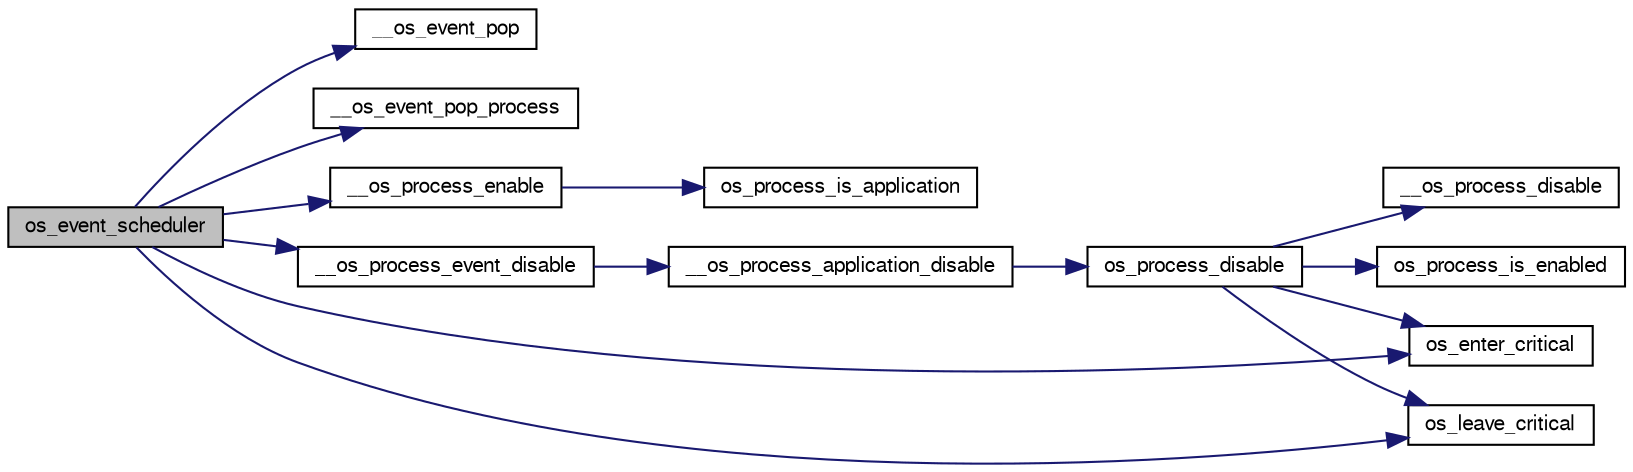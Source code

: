 digraph G
{
  edge [fontname="FreeSans",fontsize="10",labelfontname="FreeSans",labelfontsize="10"];
  node [fontname="FreeSans",fontsize="10",shape=record];
  rankdir=LR;
  Node1 [label="os_event_scheduler",height=0.2,width=0.4,color="black", fillcolor="grey75", style="filled" fontcolor="black"];
  Node1 -> Node2 [color="midnightblue",fontsize="10",style="solid",fontname="FreeSans"];
  Node2 [label="__os_event_pop",height=0.2,width=0.4,color="black", fillcolor="white", style="filled",URL="$os__event_8c.html#acff13c8a0d6d97ae1629992028988138"];
  Node1 -> Node3 [color="midnightblue",fontsize="10",style="solid",fontname="FreeSans"];
  Node3 [label="__os_event_pop_process",height=0.2,width=0.4,color="black", fillcolor="white", style="filled",URL="$os__event_8c.html#aeb89fa98c2946542c80faec3b2411ade"];
  Node1 -> Node4 [color="midnightblue",fontsize="10",style="solid",fontname="FreeSans"];
  Node4 [label="__os_process_enable",height=0.2,width=0.4,color="black", fillcolor="white", style="filled",URL="$group__group__os__internal__api.html#gadbbc7ac6ede447e46f3abd0b43cf7279"];
  Node4 -> Node5 [color="midnightblue",fontsize="10",style="solid",fontname="FreeSans"];
  Node5 [label="os_process_is_application",height=0.2,width=0.4,color="black", fillcolor="white", style="filled",URL="$group__group__os__public__api.html#gaa2a70f2f4c0f8d7ebbb5589b2c5bce7f",tooltip="Check if a process is the application process."];
  Node1 -> Node6 [color="midnightblue",fontsize="10",style="solid",fontname="FreeSans"];
  Node6 [label="__os_process_event_disable",height=0.2,width=0.4,color="black", fillcolor="white", style="filled",URL="$group__group__os__internal__api.html#gac27975b4e6ef88d40949d7aedca64ad1",tooltip="Enable the event process If the event process is enabled, the application process will be disabled as..."];
  Node6 -> Node7 [color="midnightblue",fontsize="10",style="solid",fontname="FreeSans"];
  Node7 [label="__os_process_application_disable",height=0.2,width=0.4,color="black", fillcolor="white", style="filled",URL="$group__group__os__internal__api.html#ga9cac795e0d66983e9185e28d6349d8fd",tooltip="Disable the application process."];
  Node7 -> Node8 [color="midnightblue",fontsize="10",style="solid",fontname="FreeSans"];
  Node8 [label="os_process_disable",height=0.2,width=0.4,color="black", fillcolor="white", style="filled",URL="$group__group__os__public__api.html#gaf292791f2fa4380d7ad6069f1e206f9f",tooltip="Disable the execution of a process."];
  Node8 -> Node9 [color="midnightblue",fontsize="10",style="solid",fontname="FreeSans"];
  Node9 [label="__os_process_disable",height=0.2,width=0.4,color="black", fillcolor="white", style="filled",URL="$group__group__os__internal__api.html#ga8b77e662e12b6ec1437ac678246f4441"];
  Node8 -> Node10 [color="midnightblue",fontsize="10",style="solid",fontname="FreeSans"];
  Node10 [label="os_enter_critical",height=0.2,width=0.4,color="black", fillcolor="white", style="filled",URL="$group__os__port__group.html#ga8c5be06e8a791ac257e372d19a41e527",tooltip="Start of a critical code region. Preemptive context switches cannot occur when in a critical region..."];
  Node8 -> Node11 [color="midnightblue",fontsize="10",style="solid",fontname="FreeSans"];
  Node11 [label="os_leave_critical",height=0.2,width=0.4,color="black", fillcolor="white", style="filled",URL="$group__os__port__group.html#ga1ed5e871f1b9707aafedd8f97d9d6524",tooltip="Exit a critical code region. ."];
  Node8 -> Node12 [color="midnightblue",fontsize="10",style="solid",fontname="FreeSans"];
  Node12 [label="os_process_is_enabled",height=0.2,width=0.4,color="black", fillcolor="white", style="filled",URL="$group__group__os__public__api.html#gaa0ef4301dd6970eb16d4afd6f66e5f67",tooltip="Check wether a process is enabled or not."];
  Node1 -> Node10 [color="midnightblue",fontsize="10",style="solid",fontname="FreeSans"];
  Node1 -> Node11 [color="midnightblue",fontsize="10",style="solid",fontname="FreeSans"];
}
